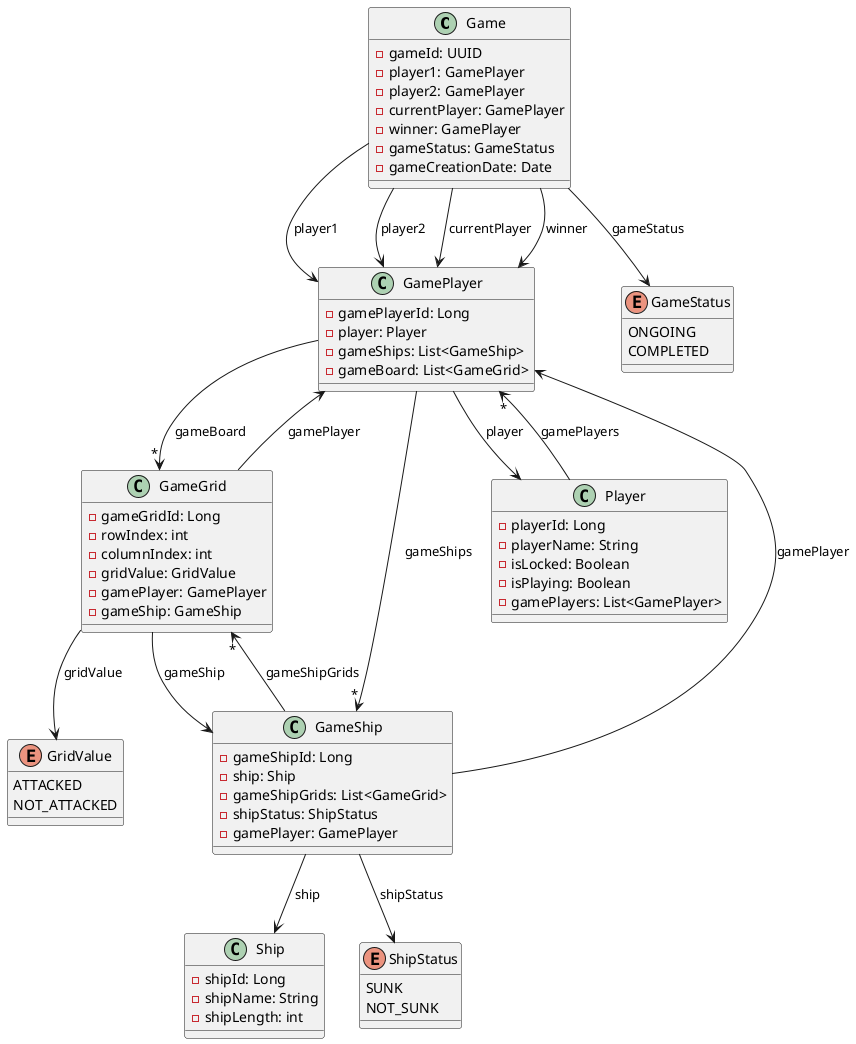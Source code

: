 @startuml
class Game {
	- gameId: UUID
	- player1: GamePlayer
	- player2: GamePlayer
	- currentPlayer: GamePlayer
	- winner: GamePlayer
	- gameStatus: GameStatus
	- gameCreationDate: Date
}

class GamePlayer {
	- gamePlayerId: Long
	- player: Player
	- gameShips: List<GameShip>
	- gameBoard: List<GameGrid>
}

class GameGrid {
	- gameGridId: Long
	- rowIndex: int
	- columnIndex: int
	- gridValue: GridValue
	- gamePlayer: GamePlayer
	- gameShip: GameShip
}

class GameShip {
	- gameShipId: Long
	- ship: Ship
	- gameShipGrids: List<GameGrid>
	- shipStatus: ShipStatus
	- gamePlayer: GamePlayer
}

class Player {
	- playerId: Long
	- playerName: String
	- isLocked: Boolean
	- isPlaying: Boolean
	- gamePlayers: List<GamePlayer>
}

class Ship {
	- shipId: Long
	- shipName: String
	- shipLength: int
}

enum GameStatus {
	ONGOING
	COMPLETED
}

enum GridValue  {
	ATTACKED
	NOT_ATTACKED
}

enum ShipStatus  {
	SUNK
	NOT_SUNK
}

Game --> GamePlayer: player1
Game --> GamePlayer: player2
Game --> GamePlayer: currentPlayer
Game --> GamePlayer: winner
Game --> GameStatus: gameStatus

GamePlayer --> "*" GameShip: gameShips
GamePlayer --> "*" GameGrid: gameBoard
GamePlayer --> Player: player

GameGrid --> GamePlayer: gamePlayer
GameGrid --> GameShip: gameShip
GameGrid --> GridValue : gridValue

GameShip --> "*" GameGrid: gameShipGrids
GameShip --> Ship: ship
GameShip --> GamePlayer: gamePlayer
GameShip --> ShipStatus : shipStatus

Player --> "*" GamePlayer: gamePlayers
@enduml